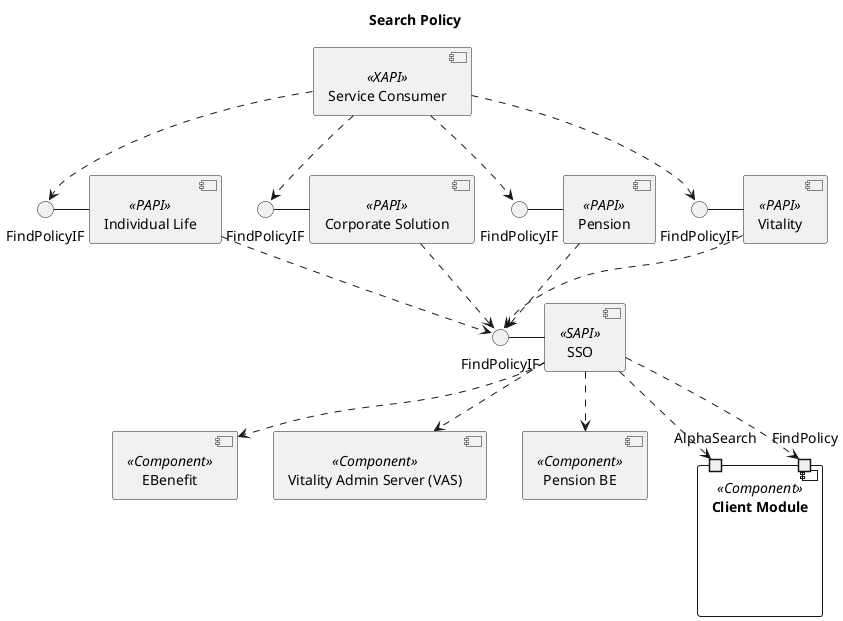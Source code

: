 @startuml

Title Search Policy

component [Service Consumer] as SC << XAPI >>
component [Individual Life] as IL << PAPI >>
component [Corporate Solution] as CS << PAPI >>
component [Pension] as PT << PAPI >>
component [Vitality] as VT << PAPI >>

component [SSO] as SSO << SAPI >>

component [Client Module] as CM << Component >>
component [EBenefit] as EB << Component >>
component [Vitality Admin Server (VAS)] as VAS << Component >>
component [Pension BE] as PTBE << Component >>

component CM {
  port AlphaSearch
  port FindPolicy
}

interface FindPolicyIF as PII1
interface FindPolicyIF as PII2
interface FindPolicyIF as PII3
interface FindPolicyIF as PII4

interface FindPolicyIF as PII5
 
SC ..> PII1
SC ..> PII2
SC ..> PII3
SC ..> PII4

PII1 - IL
PII2 - CS
PII3 - PT
PII4 - VT

IL ..> PII5
CS ..> PII5
PT ..> PII5
VT ..> PII5

PII5 - SSO

SSO ..> AlphaSearch
SSO ..> FindPolicy
SSO ..> EB
SSO ..> VAS
SSO ..> PTBE


@enduml